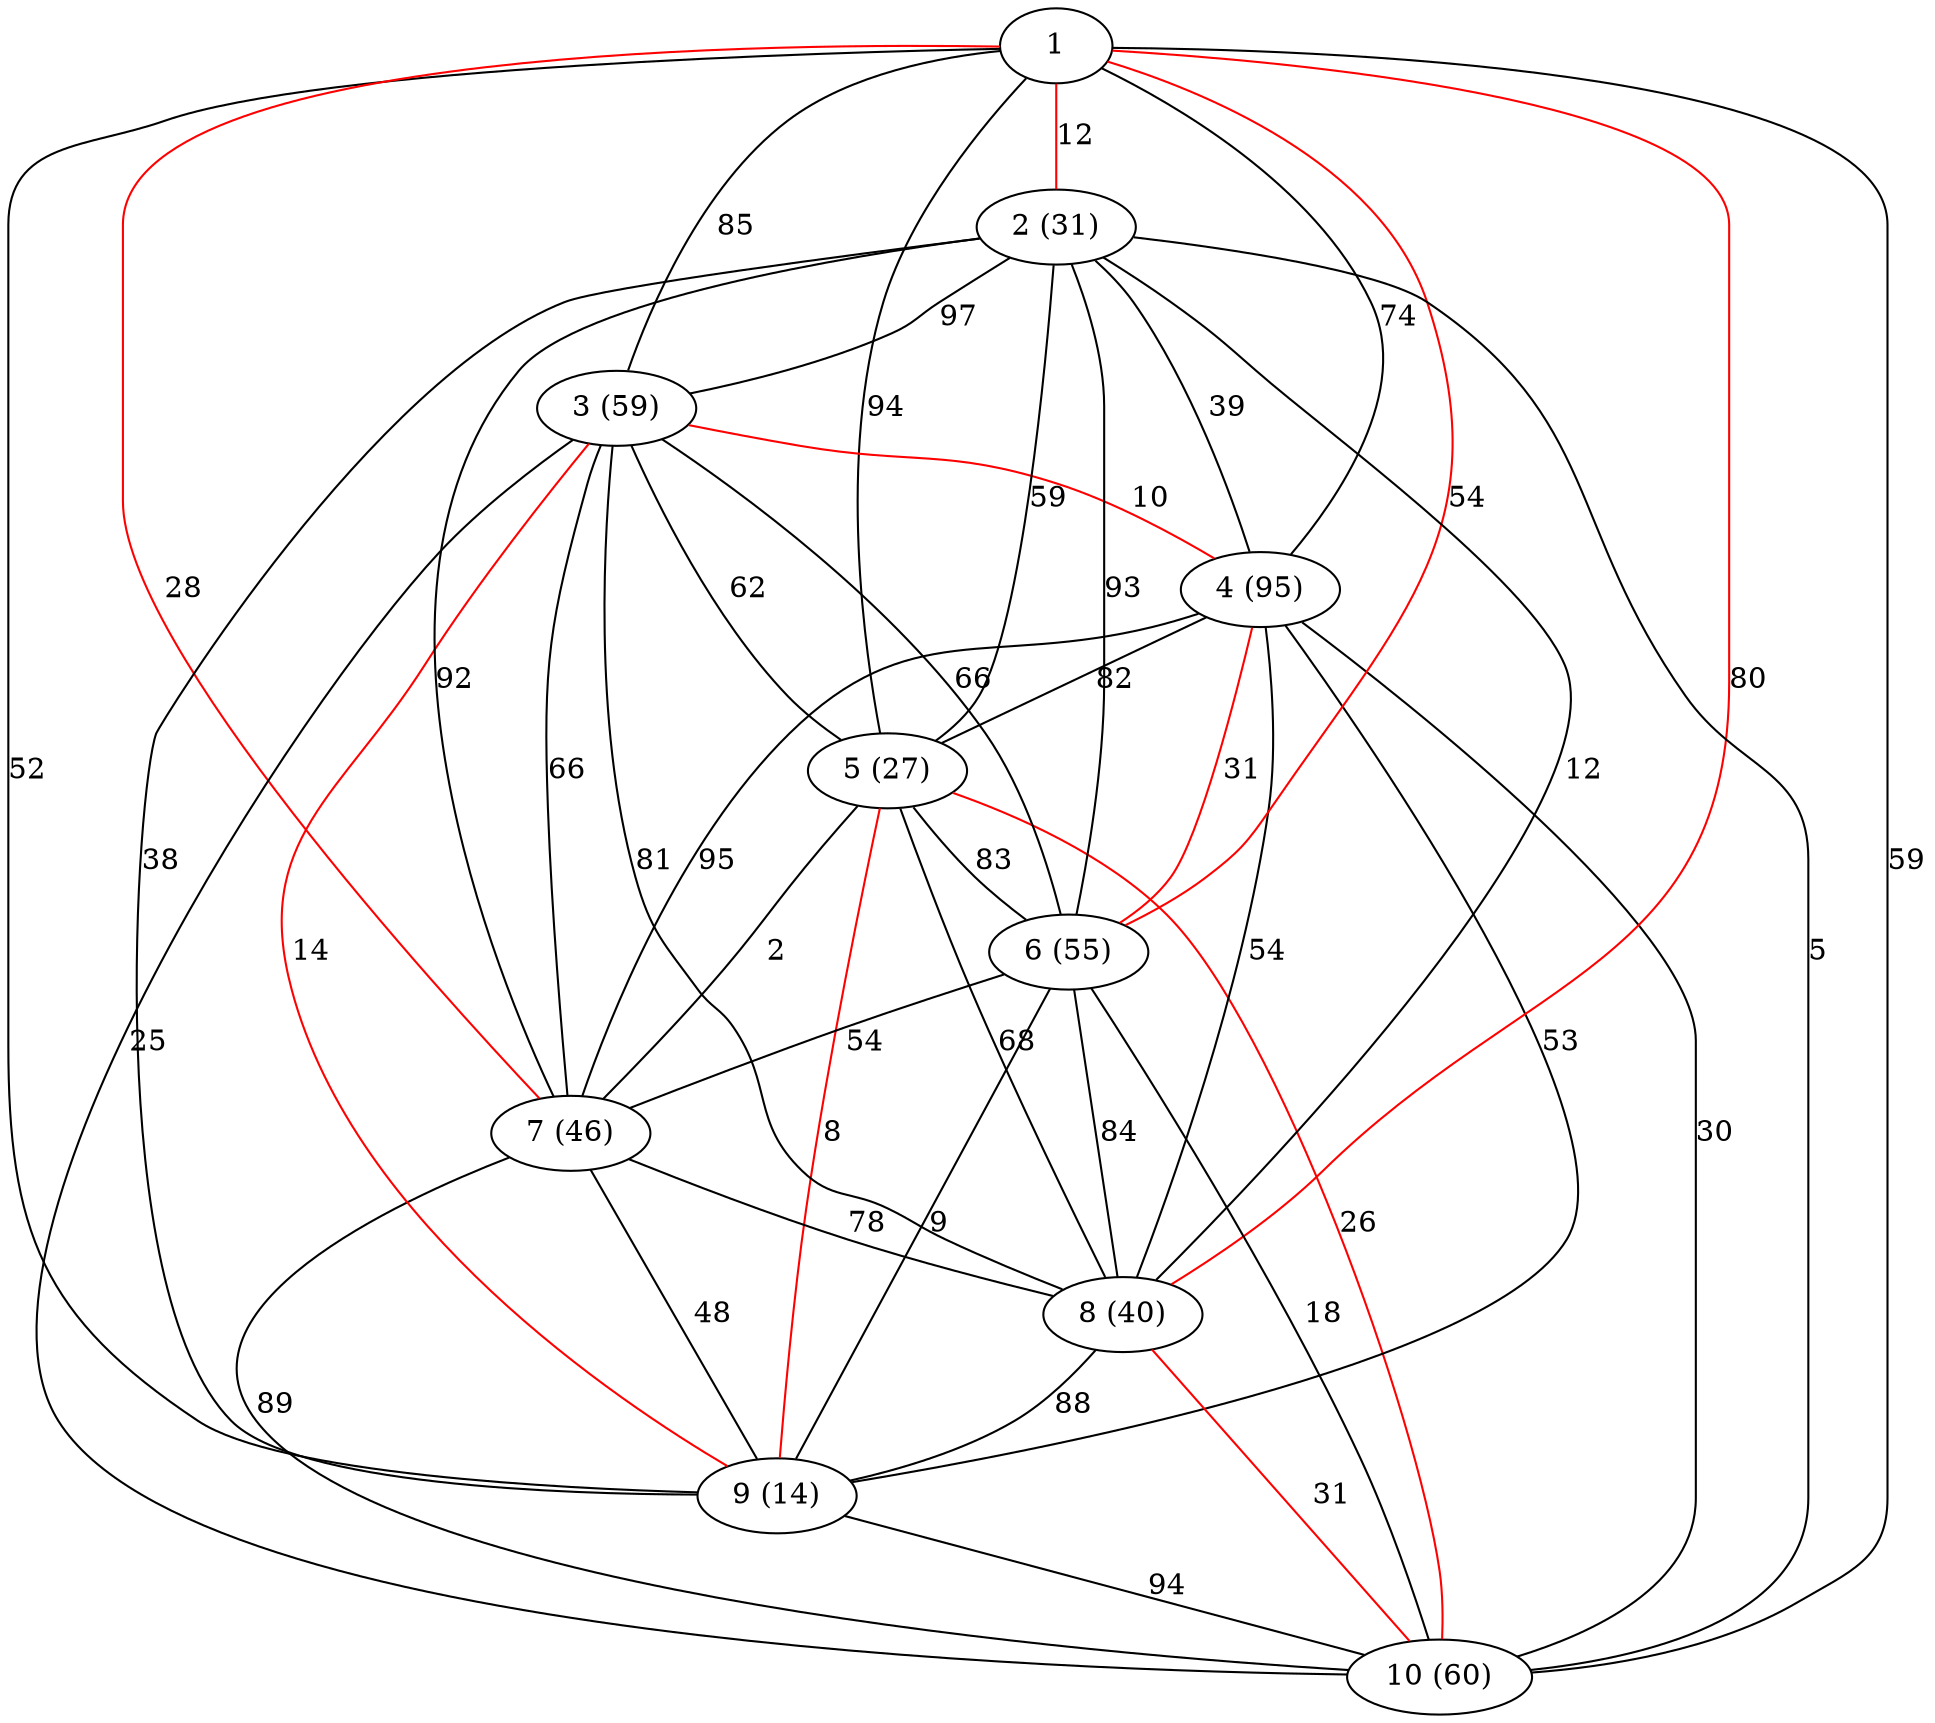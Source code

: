 graph g {
5 -- 9 [label=8 color=red]
4 -- 7 [label=95 color=black]
1 -- 3 [label=85 color=black]
4 -- 8 [label=54 color=black]
5 -- 6 [label=83 color=black]
2 -- 8 [label=12 color=black]
6 -- 9 [label=9 color=black]
8 -- 9 [label=88 color=black]
1 -- 6 [label=54 color=red]
3 -- 7 [label=66 color=black]
2 -- 5 [label=59 color=black]
5 -- 8 [label=68 color=black]
1 -- 2 [label=12 color=red]
6 -- 7 [label=54 color=black]
2 -- 9 [label=38 color=black]
3 -- 10 [label=25 color=black]
6 -- 10 [label=18 color=black]
8 -- 10 [label=31 color=red]
1 -- 5 [label=94 color=black]
3 -- 6 [label=66 color=black]
1 -- 10 [label=59 color=black]
7 -- 9 [label=48 color=black]
4 -- 10 [label=30 color=black]
2 -- 6 [label=93 color=black]
7 -- 10 [label=89 color=black]
4 -- 5 [label=82 color=black]
1 -- 4 [label=74 color=black]
2 -- 10 [label=5 color=black]
9 -- 10 [label=94 color=black]
3 -- 9 [label=14 color=red]
2 -- 3 [label=97 color=black]
1 -- 9 [label=52 color=black]
6 -- 8 [label=84 color=black]
4 -- 9 [label=53 color=black]
3 -- 5 [label=62 color=black]
2 -- 7 [label=92 color=black]
5 -- 10 [label=26 color=red]
4 -- 6 [label=31 color=red]
7 -- 8 [label=78 color=black]
5 -- 7 [label=2 color=black]
3 -- 8 [label=81 color=black]
1 -- 8 [label=80 color=red]
1 -- 7 [label=28 color=red]
3 -- 4 [label=10 color=red]
2 -- 4 [label=39 color=black]
2 [label="2 (31)"]
3 [label="3 (59)"]
4 [label="4 (95)"]
5 [label="5 (27)"]
6 [label="6 (55)"]
7 [label="7 (46)"]
8 [label="8 (40)"]
9 [label="9 (14)"]
10 [label="10 (60)"]
}